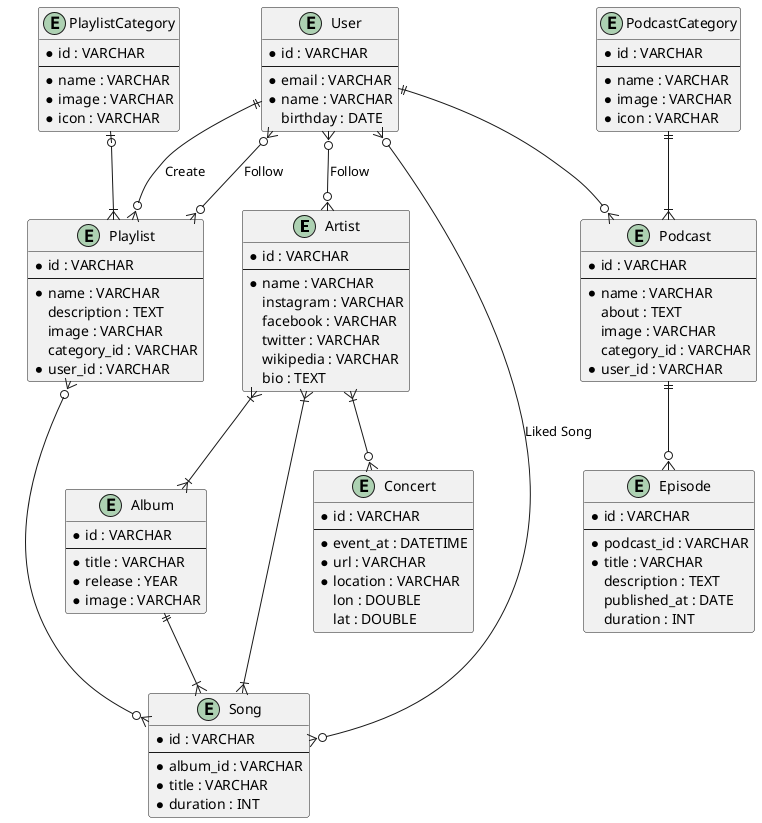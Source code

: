 @startuml
entity Artist {
    * id : VARCHAR
    --
    * name : VARCHAR
    instagram : VARCHAR
    facebook : VARCHAR
    twitter : VARCHAR
    wikipedia : VARCHAR
    bio : TEXT
}

entity Album {
    * id : VARCHAR
    --
    * title : VARCHAR
    * release : YEAR
    * image : VARCHAR
}

entity Song {
    * id : VARCHAR
    --
    * album_id : VARCHAR
    * title : VARCHAR
    * duration : INT
}

entity PlaylistCategory {
    * id : VARCHAR
    --
    * name : VARCHAR
    * image : VARCHAR
    * icon : VARCHAR
}
entity Playlist{
    * id : VARCHAR
    --
    * name : VARCHAR
    description : TEXT
    image : VARCHAR
    category_id : VARCHAR
    * user_id : VARCHAR
}

entity PodcastCategory {
    * id : VARCHAR
    --
    * name : VARCHAR
    * image : VARCHAR
    * icon : VARCHAR
}

 entity Podcast {
    * id : VARCHAR
    --
    * name : VARCHAR
    about : TEXT
    image : VARCHAR
    category_id : VARCHAR
    * user_id : VARCHAR
}

entity Episode {
    * id : VARCHAR
    --
    * podcast_id : VARCHAR
    * title : VARCHAR
    description : TEXT
    published_at : DATE
    duration : INT
}

entity User{
    * id : VARCHAR
    --
    * email : VARCHAR
    * name : VARCHAR
    birthday : DATE
}

entity Concert{
    * id : VARCHAR
    --
    * event_at : DATETIME
    * url : VARCHAR
    * location : VARCHAR
    lon : DOUBLE
    lat : DOUBLE
}
'relasi
Artist }|--|{ Album
'menentukan relasi Song
Album ||--|{ Song
Artist }|--|{ Song
'menentukan relasi playlist
PlaylistCategory |o--|{ Playlist
User ||--o{ Playlist : Create
Playlist }o--o{ Song
'relasi podcast
'misal 1 category punya 1 podcast
PodcastCategory ||--|{ Podcast
User ||--o{ Podcast
'relasi episode hanya ke podcast
Podcast ||--o{ Episode
'relasi concert
Artist }|--o{ Concert
'relasi follow artist
User }o--o{ Artist : Follow
'relasi like song
User  }o--o{ Song : Liked Song
'relasi follow playlist
User }o--o{ Playlist : Follow

@enduml